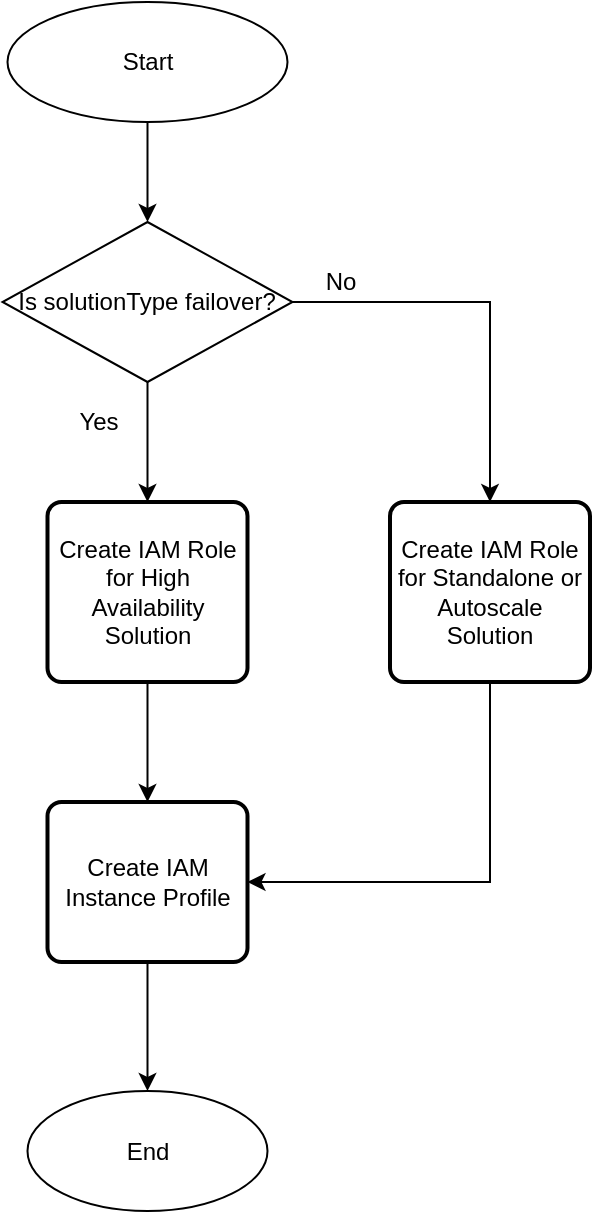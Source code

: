 <mxfile version="13.0.5" type="device"><diagram id="C5RBs43oDa-KdzZeNtuy" name="Page-1"><mxGraphModel dx="1378" dy="753" grid="1" gridSize="10" guides="1" tooltips="1" connect="1" arrows="1" fold="1" page="1" pageScale="1" pageWidth="827" pageHeight="1169" math="0" shadow="0"><root><mxCell id="WIyWlLk6GJQsqaUBKTNV-0"/><mxCell id="WIyWlLk6GJQsqaUBKTNV-1" parent="WIyWlLk6GJQsqaUBKTNV-0"/><mxCell id="4xNcMsasRMzwNWANr1eS-9" style="edgeStyle=orthogonalEdgeStyle;rounded=0;orthogonalLoop=1;jettySize=auto;html=1;exitX=0.5;exitY=1;exitDx=0;exitDy=0;" edge="1" parent="WIyWlLk6GJQsqaUBKTNV-1" source="4xNcMsasRMzwNWANr1eS-0" target="4xNcMsasRMzwNWANr1eS-1"><mxGeometry relative="1" as="geometry"/></mxCell><mxCell id="4xNcMsasRMzwNWANr1eS-0" value="Start" style="ellipse;whiteSpace=wrap;html=1;" vertex="1" parent="WIyWlLk6GJQsqaUBKTNV-1"><mxGeometry x="348.75" y="40" width="140" height="60" as="geometry"/></mxCell><mxCell id="4xNcMsasRMzwNWANr1eS-6" style="edgeStyle=orthogonalEdgeStyle;rounded=0;orthogonalLoop=1;jettySize=auto;html=1;exitX=0.5;exitY=1;exitDx=0;exitDy=0;entryX=0.5;entryY=0;entryDx=0;entryDy=0;" edge="1" parent="WIyWlLk6GJQsqaUBKTNV-1" source="4xNcMsasRMzwNWANr1eS-1" target="4xNcMsasRMzwNWANr1eS-3"><mxGeometry relative="1" as="geometry"/></mxCell><mxCell id="4xNcMsasRMzwNWANr1eS-11" style="edgeStyle=orthogonalEdgeStyle;rounded=0;orthogonalLoop=1;jettySize=auto;html=1;exitX=1;exitY=0.5;exitDx=0;exitDy=0;" edge="1" parent="WIyWlLk6GJQsqaUBKTNV-1" source="4xNcMsasRMzwNWANr1eS-1" target="4xNcMsasRMzwNWANr1eS-10"><mxGeometry relative="1" as="geometry"/></mxCell><mxCell id="4xNcMsasRMzwNWANr1eS-1" value="Is solutionType failover?" style="rhombus;whiteSpace=wrap;html=1;" vertex="1" parent="WIyWlLk6GJQsqaUBKTNV-1"><mxGeometry x="346.25" y="150" width="145" height="80" as="geometry"/></mxCell><mxCell id="4xNcMsasRMzwNWANr1eS-16" style="edgeStyle=orthogonalEdgeStyle;rounded=0;orthogonalLoop=1;jettySize=auto;html=1;exitX=0.5;exitY=1;exitDx=0;exitDy=0;entryX=0.5;entryY=0;entryDx=0;entryDy=0;" edge="1" parent="WIyWlLk6GJQsqaUBKTNV-1" source="4xNcMsasRMzwNWANr1eS-3" target="4xNcMsasRMzwNWANr1eS-15"><mxGeometry relative="1" as="geometry"/></mxCell><mxCell id="4xNcMsasRMzwNWANr1eS-3" value="Create IAM Role for High Availability Solution" style="rounded=1;whiteSpace=wrap;html=1;absoluteArcSize=1;arcSize=14;strokeWidth=2;" vertex="1" parent="WIyWlLk6GJQsqaUBKTNV-1"><mxGeometry x="368.75" y="290" width="100" height="90" as="geometry"/></mxCell><mxCell id="4xNcMsasRMzwNWANr1eS-7" value="Yes" style="text;html=1;align=center;verticalAlign=middle;resizable=0;points=[];autosize=1;" vertex="1" parent="WIyWlLk6GJQsqaUBKTNV-1"><mxGeometry x="374" y="240" width="40" height="20" as="geometry"/></mxCell><mxCell id="4xNcMsasRMzwNWANr1eS-47" style="edgeStyle=orthogonalEdgeStyle;rounded=0;orthogonalLoop=1;jettySize=auto;html=1;exitX=0.5;exitY=1;exitDx=0;exitDy=0;entryX=1;entryY=0.5;entryDx=0;entryDy=0;" edge="1" parent="WIyWlLk6GJQsqaUBKTNV-1" source="4xNcMsasRMzwNWANr1eS-10" target="4xNcMsasRMzwNWANr1eS-15"><mxGeometry relative="1" as="geometry"/></mxCell><mxCell id="4xNcMsasRMzwNWANr1eS-10" value="Create IAM Role for Standalone or Autoscale Solution" style="rounded=1;whiteSpace=wrap;html=1;absoluteArcSize=1;arcSize=14;strokeWidth=2;" vertex="1" parent="WIyWlLk6GJQsqaUBKTNV-1"><mxGeometry x="540" y="290" width="100" height="90" as="geometry"/></mxCell><mxCell id="4xNcMsasRMzwNWANr1eS-13" value="No" style="text;html=1;align=center;verticalAlign=middle;resizable=0;points=[];autosize=1;" vertex="1" parent="WIyWlLk6GJQsqaUBKTNV-1"><mxGeometry x="500" y="170" width="30" height="20" as="geometry"/></mxCell><mxCell id="4xNcMsasRMzwNWANr1eS-41" style="edgeStyle=orthogonalEdgeStyle;rounded=0;orthogonalLoop=1;jettySize=auto;html=1;exitX=0.5;exitY=1;exitDx=0;exitDy=0;" edge="1" parent="WIyWlLk6GJQsqaUBKTNV-1" source="4xNcMsasRMzwNWANr1eS-15" target="4xNcMsasRMzwNWANr1eS-39"><mxGeometry relative="1" as="geometry"/></mxCell><mxCell id="4xNcMsasRMzwNWANr1eS-15" value="Create IAM Instance Profile" style="rounded=1;whiteSpace=wrap;html=1;absoluteArcSize=1;arcSize=14;strokeWidth=2;" vertex="1" parent="WIyWlLk6GJQsqaUBKTNV-1"><mxGeometry x="368.75" y="440" width="100" height="80" as="geometry"/></mxCell><mxCell id="4xNcMsasRMzwNWANr1eS-39" value="End" style="ellipse;whiteSpace=wrap;html=1;" vertex="1" parent="WIyWlLk6GJQsqaUBKTNV-1"><mxGeometry x="358.75" y="584.5" width="120" height="60" as="geometry"/></mxCell><mxCell id="4xNcMsasRMzwNWANr1eS-40" style="edgeStyle=orthogonalEdgeStyle;rounded=0;orthogonalLoop=1;jettySize=auto;html=1;exitX=0.5;exitY=1;exitDx=0;exitDy=0;" edge="1" parent="WIyWlLk6GJQsqaUBKTNV-1" source="4xNcMsasRMzwNWANr1eS-39" target="4xNcMsasRMzwNWANr1eS-39"><mxGeometry relative="1" as="geometry"/></mxCell></root></mxGraphModel></diagram></mxfile>
